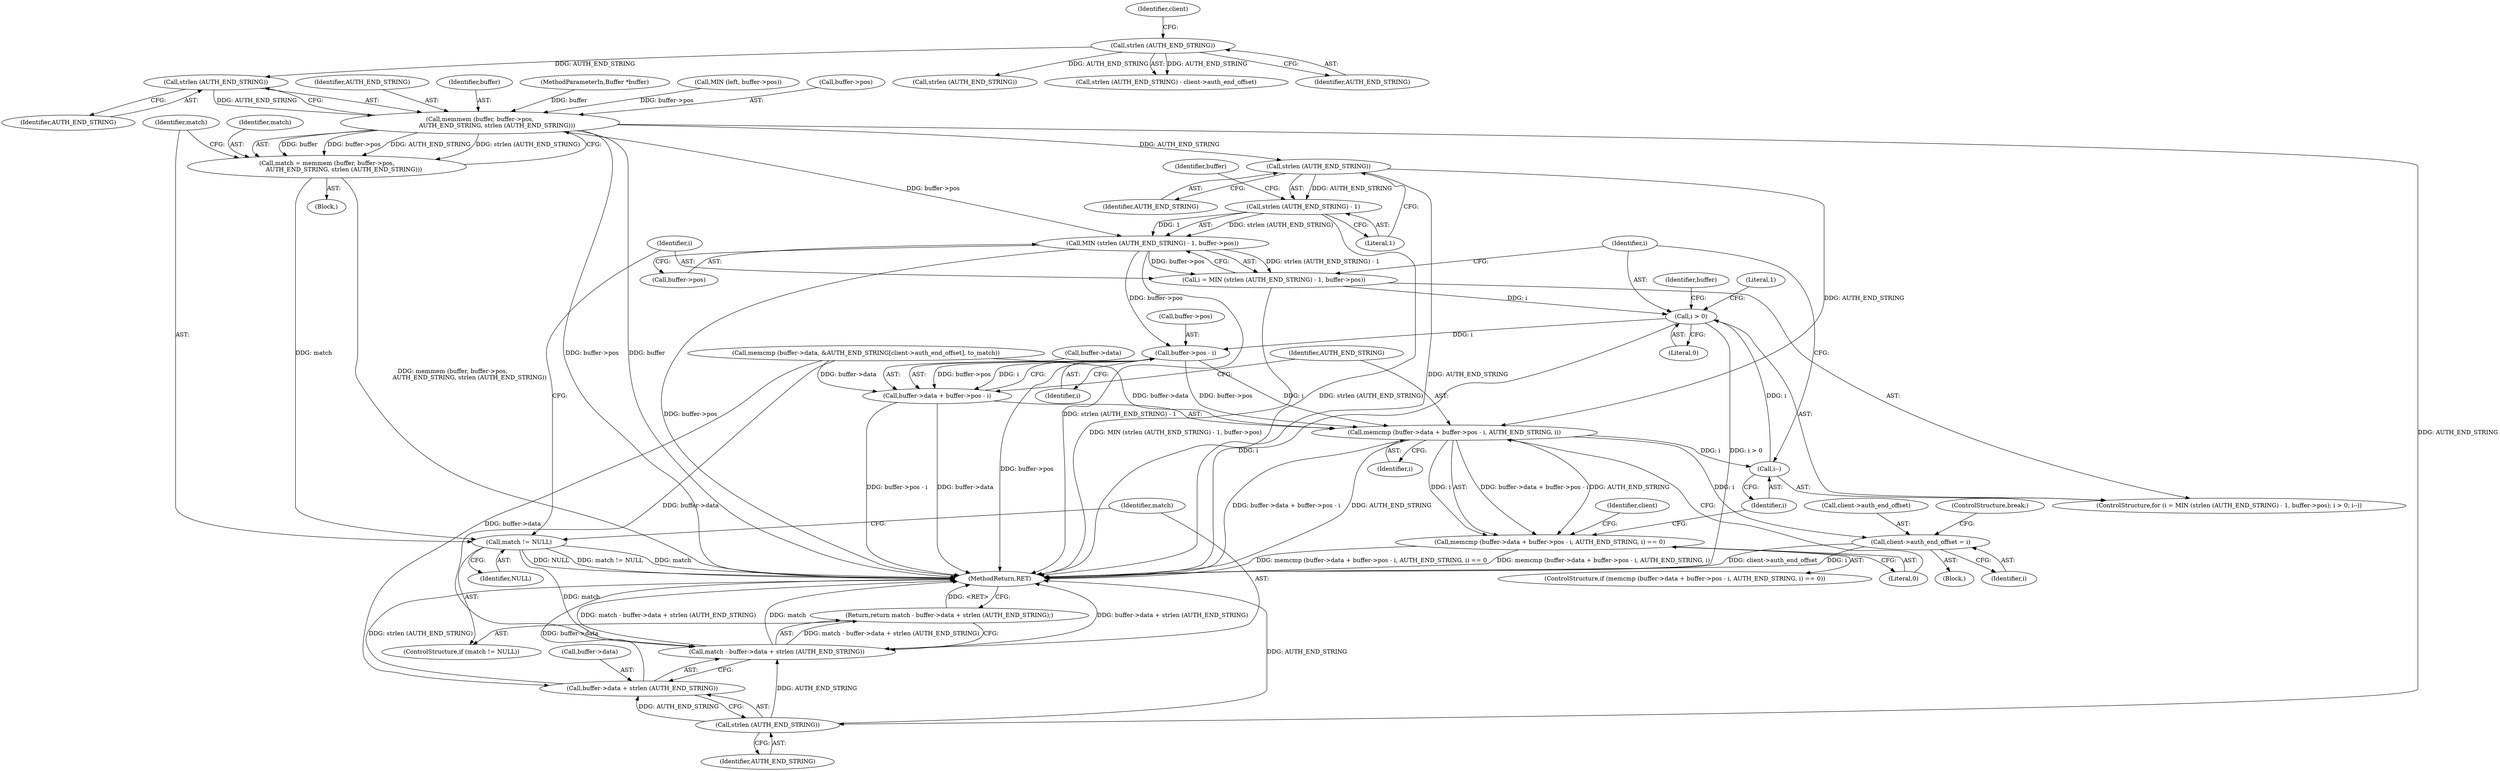 digraph "1_flatpak_52346bf187b5a7f1c0fe9075b328b7ad6abe78f6@API" {
"1000183" [label="(Call,strlen (AUTH_END_STRING))"];
"1000124" [label="(Call,strlen (AUTH_END_STRING))"];
"1000177" [label="(Call,memmem (buffer, buffer->pos,\n                  AUTH_END_STRING, strlen (AUTH_END_STRING)))"];
"1000175" [label="(Call,match = memmem (buffer, buffer->pos,\n                  AUTH_END_STRING, strlen (AUTH_END_STRING)))"];
"1000186" [label="(Call,match != NULL)"];
"1000190" [label="(Call,match - buffer->data + strlen (AUTH_END_STRING))"];
"1000189" [label="(Return,return match - buffer->data + strlen (AUTH_END_STRING);)"];
"1000196" [label="(Call,strlen (AUTH_END_STRING))"];
"1000192" [label="(Call,buffer->data + strlen (AUTH_END_STRING))"];
"1000203" [label="(Call,strlen (AUTH_END_STRING))"];
"1000202" [label="(Call,strlen (AUTH_END_STRING) - 1)"];
"1000201" [label="(Call,MIN (strlen (AUTH_END_STRING) - 1, buffer->pos))"];
"1000199" [label="(Call,i = MIN (strlen (AUTH_END_STRING) - 1, buffer->pos))"];
"1000209" [label="(Call,i > 0)"];
"1000222" [label="(Call,buffer->pos - i)"];
"1000217" [label="(Call,memcmp (buffer->data + buffer->pos - i, AUTH_END_STRING, i))"];
"1000212" [label="(Call,i--)"];
"1000216" [label="(Call,memcmp (buffer->data + buffer->pos - i, AUTH_END_STRING, i) == 0)"];
"1000231" [label="(Call,client->auth_end_offset = i)"];
"1000218" [label="(Call,buffer->data + buffer->pos - i)"];
"1000110" [label="(Block,)"];
"1000199" [label="(Call,i = MIN (strlen (AUTH_END_STRING) - 1, buffer->pos))"];
"1000202" [label="(Call,strlen (AUTH_END_STRING) - 1)"];
"1000182" [label="(Identifier,AUTH_END_STRING)"];
"1000177" [label="(Call,memmem (buffer, buffer->pos,\n                  AUTH_END_STRING, strlen (AUTH_END_STRING)))"];
"1000235" [label="(Identifier,i)"];
"1000212" [label="(Call,i--)"];
"1000162" [label="(Call,strlen (AUTH_END_STRING))"];
"1000220" [label="(Identifier,buffer)"];
"1000227" [label="(Identifier,AUTH_END_STRING)"];
"1000178" [label="(Identifier,buffer)"];
"1000223" [label="(Call,buffer->pos)"];
"1000210" [label="(Identifier,i)"];
"1000232" [label="(Call,client->auth_end_offset)"];
"1000186" [label="(Call,match != NULL)"];
"1000207" [label="(Identifier,buffer)"];
"1000184" [label="(Identifier,AUTH_END_STRING)"];
"1000189" [label="(Return,return match - buffer->data + strlen (AUTH_END_STRING);)"];
"1000124" [label="(Call,strlen (AUTH_END_STRING))"];
"1000233" [label="(Identifier,client)"];
"1000175" [label="(Call,match = memmem (buffer, buffer->pos,\n                  AUTH_END_STRING, strlen (AUTH_END_STRING)))"];
"1000197" [label="(Identifier,AUTH_END_STRING)"];
"1000239" [label="(Literal,1)"];
"1000123" [label="(Call,strlen (AUTH_END_STRING) - client->auth_end_offset)"];
"1000218" [label="(Call,buffer->data + buffer->pos - i)"];
"1000228" [label="(Identifier,i)"];
"1000187" [label="(Identifier,match)"];
"1000216" [label="(Call,memcmp (buffer->data + buffer->pos - i, AUTH_END_STRING, i) == 0)"];
"1000213" [label="(Identifier,i)"];
"1000109" [label="(MethodParameterIn,Buffer *buffer)"];
"1000215" [label="(ControlStructure,if (memcmp (buffer->data + buffer->pos - i, AUTH_END_STRING, i) == 0))"];
"1000191" [label="(Identifier,match)"];
"1000219" [label="(Call,buffer->data)"];
"1000222" [label="(Call,buffer->pos - i)"];
"1000132" [label="(Call,MIN (left, buffer->pos))"];
"1000231" [label="(Call,client->auth_end_offset = i)"];
"1000127" [label="(Identifier,client)"];
"1000236" [label="(ControlStructure,break;)"];
"1000190" [label="(Call,match - buffer->data + strlen (AUTH_END_STRING))"];
"1000196" [label="(Call,strlen (AUTH_END_STRING))"];
"1000203" [label="(Call,strlen (AUTH_END_STRING))"];
"1000139" [label="(Call,memcmp (buffer->data, &AUTH_END_STRING[client->auth_end_offset], to_match))"];
"1000211" [label="(Literal,0)"];
"1000176" [label="(Identifier,match)"];
"1000193" [label="(Call,buffer->data)"];
"1000188" [label="(Identifier,NULL)"];
"1000204" [label="(Identifier,AUTH_END_STRING)"];
"1000192" [label="(Call,buffer->data + strlen (AUTH_END_STRING))"];
"1000240" [label="(MethodReturn,RET)"];
"1000217" [label="(Call,memcmp (buffer->data + buffer->pos - i, AUTH_END_STRING, i))"];
"1000230" [label="(Block,)"];
"1000183" [label="(Call,strlen (AUTH_END_STRING))"];
"1000226" [label="(Identifier,i)"];
"1000201" [label="(Call,MIN (strlen (AUTH_END_STRING) - 1, buffer->pos))"];
"1000200" [label="(Identifier,i)"];
"1000205" [label="(Literal,1)"];
"1000125" [label="(Identifier,AUTH_END_STRING)"];
"1000206" [label="(Call,buffer->pos)"];
"1000229" [label="(Literal,0)"];
"1000185" [label="(ControlStructure,if (match != NULL))"];
"1000198" [label="(ControlStructure,for (i = MIN (strlen (AUTH_END_STRING) - 1, buffer->pos); i > 0; i--))"];
"1000209" [label="(Call,i > 0)"];
"1000179" [label="(Call,buffer->pos)"];
"1000183" -> "1000177"  [label="AST: "];
"1000183" -> "1000184"  [label="CFG: "];
"1000184" -> "1000183"  [label="AST: "];
"1000177" -> "1000183"  [label="CFG: "];
"1000183" -> "1000177"  [label="DDG: AUTH_END_STRING"];
"1000124" -> "1000183"  [label="DDG: AUTH_END_STRING"];
"1000124" -> "1000123"  [label="AST: "];
"1000124" -> "1000125"  [label="CFG: "];
"1000125" -> "1000124"  [label="AST: "];
"1000127" -> "1000124"  [label="CFG: "];
"1000124" -> "1000123"  [label="DDG: AUTH_END_STRING"];
"1000124" -> "1000162"  [label="DDG: AUTH_END_STRING"];
"1000177" -> "1000175"  [label="AST: "];
"1000178" -> "1000177"  [label="AST: "];
"1000179" -> "1000177"  [label="AST: "];
"1000182" -> "1000177"  [label="AST: "];
"1000175" -> "1000177"  [label="CFG: "];
"1000177" -> "1000240"  [label="DDG: buffer->pos"];
"1000177" -> "1000240"  [label="DDG: buffer"];
"1000177" -> "1000175"  [label="DDG: buffer"];
"1000177" -> "1000175"  [label="DDG: buffer->pos"];
"1000177" -> "1000175"  [label="DDG: AUTH_END_STRING"];
"1000177" -> "1000175"  [label="DDG: strlen (AUTH_END_STRING)"];
"1000109" -> "1000177"  [label="DDG: buffer"];
"1000132" -> "1000177"  [label="DDG: buffer->pos"];
"1000177" -> "1000196"  [label="DDG: AUTH_END_STRING"];
"1000177" -> "1000203"  [label="DDG: AUTH_END_STRING"];
"1000177" -> "1000201"  [label="DDG: buffer->pos"];
"1000175" -> "1000110"  [label="AST: "];
"1000176" -> "1000175"  [label="AST: "];
"1000187" -> "1000175"  [label="CFG: "];
"1000175" -> "1000240"  [label="DDG: memmem (buffer, buffer->pos,\n                  AUTH_END_STRING, strlen (AUTH_END_STRING))"];
"1000175" -> "1000186"  [label="DDG: match"];
"1000186" -> "1000185"  [label="AST: "];
"1000186" -> "1000188"  [label="CFG: "];
"1000187" -> "1000186"  [label="AST: "];
"1000188" -> "1000186"  [label="AST: "];
"1000191" -> "1000186"  [label="CFG: "];
"1000200" -> "1000186"  [label="CFG: "];
"1000186" -> "1000240"  [label="DDG: match"];
"1000186" -> "1000240"  [label="DDG: NULL"];
"1000186" -> "1000240"  [label="DDG: match != NULL"];
"1000186" -> "1000190"  [label="DDG: match"];
"1000190" -> "1000189"  [label="AST: "];
"1000190" -> "1000192"  [label="CFG: "];
"1000191" -> "1000190"  [label="AST: "];
"1000192" -> "1000190"  [label="AST: "];
"1000189" -> "1000190"  [label="CFG: "];
"1000190" -> "1000240"  [label="DDG: buffer->data + strlen (AUTH_END_STRING)"];
"1000190" -> "1000240"  [label="DDG: match - buffer->data + strlen (AUTH_END_STRING)"];
"1000190" -> "1000240"  [label="DDG: match"];
"1000190" -> "1000189"  [label="DDG: match - buffer->data + strlen (AUTH_END_STRING)"];
"1000139" -> "1000190"  [label="DDG: buffer->data"];
"1000196" -> "1000190"  [label="DDG: AUTH_END_STRING"];
"1000189" -> "1000185"  [label="AST: "];
"1000240" -> "1000189"  [label="CFG: "];
"1000189" -> "1000240"  [label="DDG: <RET>"];
"1000196" -> "1000192"  [label="AST: "];
"1000196" -> "1000197"  [label="CFG: "];
"1000197" -> "1000196"  [label="AST: "];
"1000192" -> "1000196"  [label="CFG: "];
"1000196" -> "1000240"  [label="DDG: AUTH_END_STRING"];
"1000196" -> "1000192"  [label="DDG: AUTH_END_STRING"];
"1000193" -> "1000192"  [label="AST: "];
"1000192" -> "1000240"  [label="DDG: buffer->data"];
"1000192" -> "1000240"  [label="DDG: strlen (AUTH_END_STRING)"];
"1000139" -> "1000192"  [label="DDG: buffer->data"];
"1000203" -> "1000202"  [label="AST: "];
"1000203" -> "1000204"  [label="CFG: "];
"1000204" -> "1000203"  [label="AST: "];
"1000205" -> "1000203"  [label="CFG: "];
"1000203" -> "1000240"  [label="DDG: AUTH_END_STRING"];
"1000203" -> "1000202"  [label="DDG: AUTH_END_STRING"];
"1000203" -> "1000217"  [label="DDG: AUTH_END_STRING"];
"1000202" -> "1000201"  [label="AST: "];
"1000202" -> "1000205"  [label="CFG: "];
"1000205" -> "1000202"  [label="AST: "];
"1000207" -> "1000202"  [label="CFG: "];
"1000202" -> "1000240"  [label="DDG: strlen (AUTH_END_STRING)"];
"1000202" -> "1000201"  [label="DDG: strlen (AUTH_END_STRING)"];
"1000202" -> "1000201"  [label="DDG: 1"];
"1000201" -> "1000199"  [label="AST: "];
"1000201" -> "1000206"  [label="CFG: "];
"1000206" -> "1000201"  [label="AST: "];
"1000199" -> "1000201"  [label="CFG: "];
"1000201" -> "1000240"  [label="DDG: buffer->pos"];
"1000201" -> "1000240"  [label="DDG: strlen (AUTH_END_STRING) - 1"];
"1000201" -> "1000199"  [label="DDG: strlen (AUTH_END_STRING) - 1"];
"1000201" -> "1000199"  [label="DDG: buffer->pos"];
"1000201" -> "1000222"  [label="DDG: buffer->pos"];
"1000199" -> "1000198"  [label="AST: "];
"1000200" -> "1000199"  [label="AST: "];
"1000210" -> "1000199"  [label="CFG: "];
"1000199" -> "1000240"  [label="DDG: MIN (strlen (AUTH_END_STRING) - 1, buffer->pos)"];
"1000199" -> "1000209"  [label="DDG: i"];
"1000209" -> "1000198"  [label="AST: "];
"1000209" -> "1000211"  [label="CFG: "];
"1000210" -> "1000209"  [label="AST: "];
"1000211" -> "1000209"  [label="AST: "];
"1000220" -> "1000209"  [label="CFG: "];
"1000239" -> "1000209"  [label="CFG: "];
"1000209" -> "1000240"  [label="DDG: i"];
"1000209" -> "1000240"  [label="DDG: i > 0"];
"1000212" -> "1000209"  [label="DDG: i"];
"1000209" -> "1000222"  [label="DDG: i"];
"1000222" -> "1000218"  [label="AST: "];
"1000222" -> "1000226"  [label="CFG: "];
"1000223" -> "1000222"  [label="AST: "];
"1000226" -> "1000222"  [label="AST: "];
"1000218" -> "1000222"  [label="CFG: "];
"1000222" -> "1000240"  [label="DDG: buffer->pos"];
"1000222" -> "1000217"  [label="DDG: buffer->pos"];
"1000222" -> "1000217"  [label="DDG: i"];
"1000222" -> "1000218"  [label="DDG: buffer->pos"];
"1000222" -> "1000218"  [label="DDG: i"];
"1000217" -> "1000216"  [label="AST: "];
"1000217" -> "1000228"  [label="CFG: "];
"1000218" -> "1000217"  [label="AST: "];
"1000227" -> "1000217"  [label="AST: "];
"1000228" -> "1000217"  [label="AST: "];
"1000229" -> "1000217"  [label="CFG: "];
"1000217" -> "1000240"  [label="DDG: AUTH_END_STRING"];
"1000217" -> "1000240"  [label="DDG: buffer->data + buffer->pos - i"];
"1000217" -> "1000212"  [label="DDG: i"];
"1000217" -> "1000216"  [label="DDG: buffer->data + buffer->pos - i"];
"1000217" -> "1000216"  [label="DDG: AUTH_END_STRING"];
"1000217" -> "1000216"  [label="DDG: i"];
"1000139" -> "1000217"  [label="DDG: buffer->data"];
"1000217" -> "1000231"  [label="DDG: i"];
"1000212" -> "1000198"  [label="AST: "];
"1000212" -> "1000213"  [label="CFG: "];
"1000213" -> "1000212"  [label="AST: "];
"1000210" -> "1000212"  [label="CFG: "];
"1000216" -> "1000215"  [label="AST: "];
"1000216" -> "1000229"  [label="CFG: "];
"1000229" -> "1000216"  [label="AST: "];
"1000233" -> "1000216"  [label="CFG: "];
"1000213" -> "1000216"  [label="CFG: "];
"1000216" -> "1000240"  [label="DDG: memcmp (buffer->data + buffer->pos - i, AUTH_END_STRING, i) == 0"];
"1000216" -> "1000240"  [label="DDG: memcmp (buffer->data + buffer->pos - i, AUTH_END_STRING, i)"];
"1000231" -> "1000230"  [label="AST: "];
"1000231" -> "1000235"  [label="CFG: "];
"1000232" -> "1000231"  [label="AST: "];
"1000235" -> "1000231"  [label="AST: "];
"1000236" -> "1000231"  [label="CFG: "];
"1000231" -> "1000240"  [label="DDG: i"];
"1000231" -> "1000240"  [label="DDG: client->auth_end_offset"];
"1000219" -> "1000218"  [label="AST: "];
"1000227" -> "1000218"  [label="CFG: "];
"1000218" -> "1000240"  [label="DDG: buffer->data"];
"1000218" -> "1000240"  [label="DDG: buffer->pos - i"];
"1000139" -> "1000218"  [label="DDG: buffer->data"];
}

